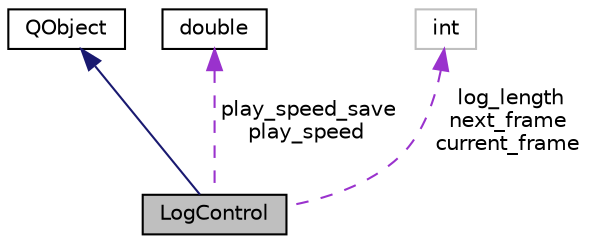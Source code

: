 digraph "LogControl"
{
 // INTERACTIVE_SVG=YES
  edge [fontname="Helvetica",fontsize="10",labelfontname="Helvetica",labelfontsize="10"];
  node [fontname="Helvetica",fontsize="10",shape=record];
  Node1 [label="LogControl",height=0.2,width=0.4,color="black", fillcolor="grey75", style="filled", fontcolor="black"];
  Node2 -> Node1 [dir="back",color="midnightblue",fontsize="10",style="solid",fontname="Helvetica"];
  Node2 [label="QObject",height=0.2,width=0.4,color="black", fillcolor="white", style="filled",URL="$dc/d4f/class_q_object.html"];
  Node3 -> Node1 [dir="back",color="darkorchid3",fontsize="10",style="dashed",label=" play_speed_save\nplay_speed" ,fontname="Helvetica"];
  Node3 [label="double",height=0.2,width=0.4,color="black", fillcolor="white", style="filled",URL="$df/de6/classdouble.html"];
  Node4 -> Node1 [dir="back",color="darkorchid3",fontsize="10",style="dashed",label=" log_length\nnext_frame\ncurrent_frame" ,fontname="Helvetica"];
  Node4 [label="int",height=0.2,width=0.4,color="grey75", fillcolor="white", style="filled"];
}

